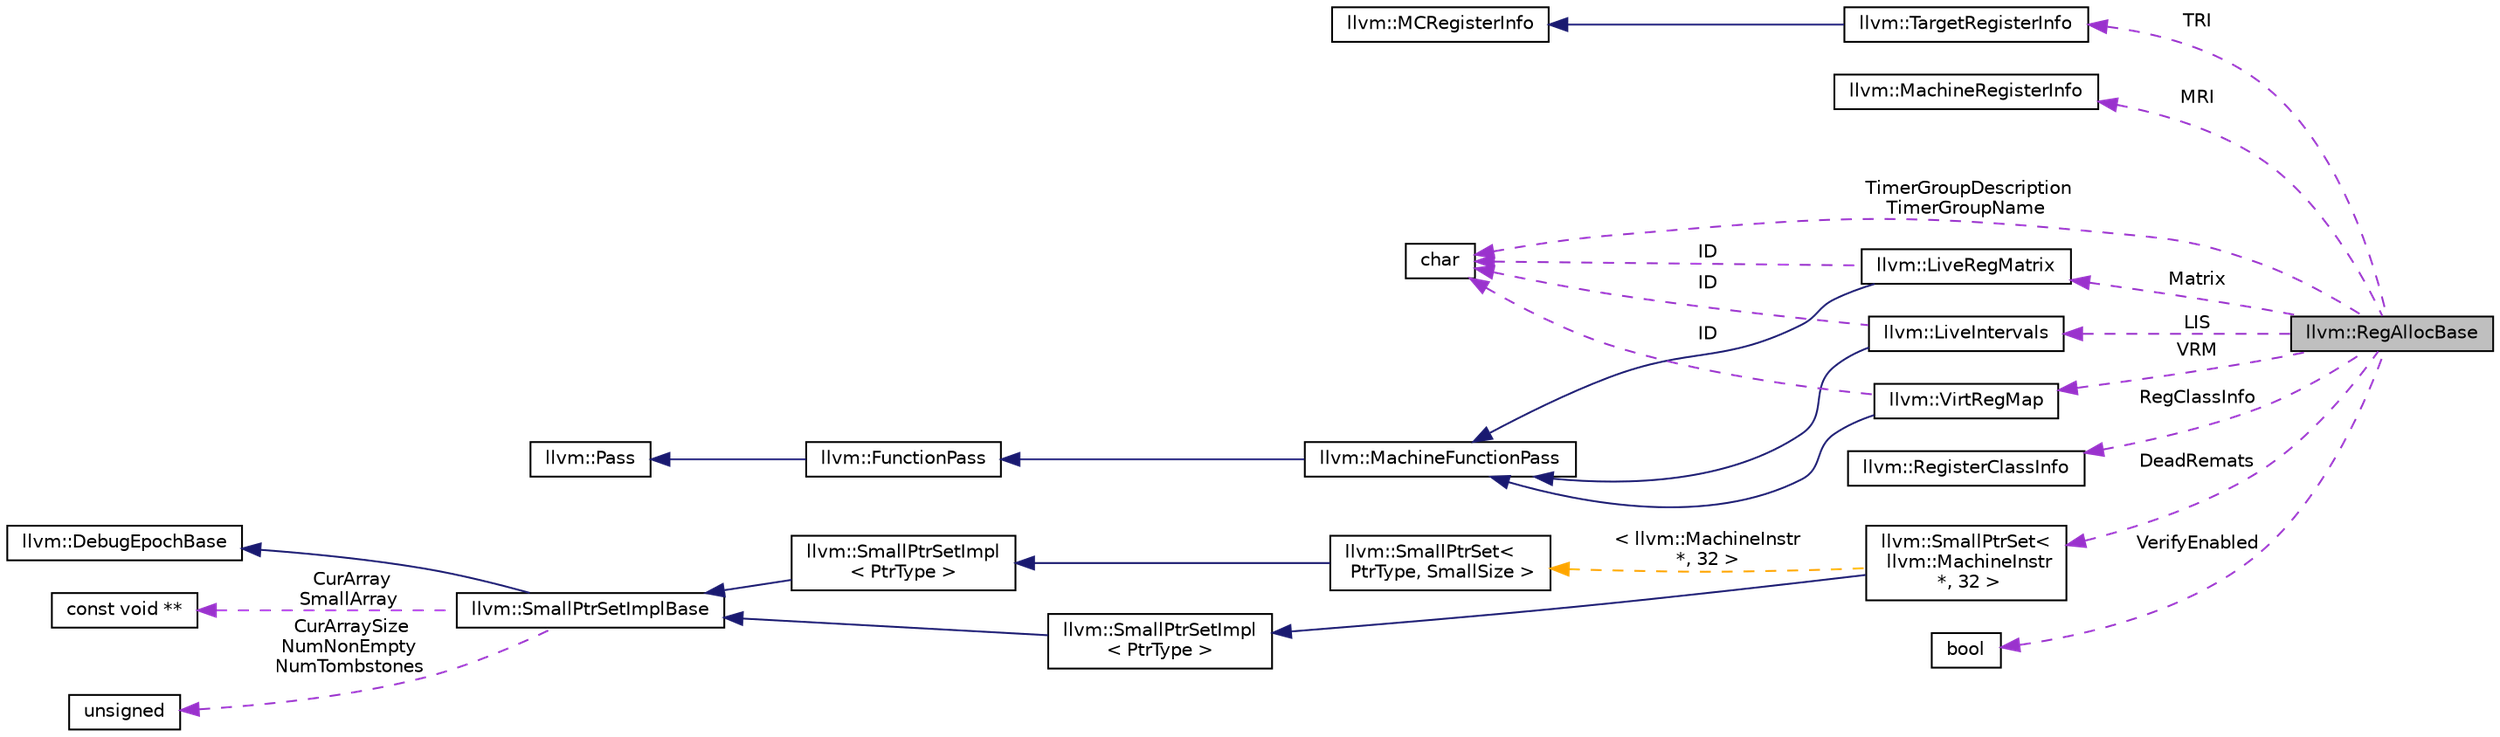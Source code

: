 digraph "llvm::RegAllocBase"
{
 // LATEX_PDF_SIZE
  bgcolor="transparent";
  edge [fontname="Helvetica",fontsize="10",labelfontname="Helvetica",labelfontsize="10"];
  node [fontname="Helvetica",fontsize="10",shape="box"];
  rankdir="LR";
  Node1 [label="llvm::RegAllocBase",height=0.2,width=0.4,color="black", fillcolor="grey75", style="filled", fontcolor="black",tooltip="RegAllocBase provides the register allocation driver and interface that can be extended to add intere..."];
  Node2 -> Node1 [dir="back",color="darkorchid3",fontsize="10",style="dashed",label=" TRI" ,fontname="Helvetica"];
  Node2 [label="llvm::TargetRegisterInfo",height=0.2,width=0.4,color="black",URL="$classllvm_1_1TargetRegisterInfo.html",tooltip="TargetRegisterInfo base class - We assume that the target defines a static array of TargetRegisterDes..."];
  Node3 -> Node2 [dir="back",color="midnightblue",fontsize="10",style="solid",fontname="Helvetica"];
  Node3 [label="llvm::MCRegisterInfo",height=0.2,width=0.4,color="black",URL="$classllvm_1_1MCRegisterInfo.html",tooltip="MCRegisterInfo base class - We assume that the target defines a static array of MCRegisterDesc object..."];
  Node4 -> Node1 [dir="back",color="darkorchid3",fontsize="10",style="dashed",label=" MRI" ,fontname="Helvetica"];
  Node4 [label="llvm::MachineRegisterInfo",height=0.2,width=0.4,color="black",URL="$classllvm_1_1MachineRegisterInfo.html",tooltip="MachineRegisterInfo - Keep track of information for virtual and physical registers,..."];
  Node5 -> Node1 [dir="back",color="darkorchid3",fontsize="10",style="dashed",label=" VRM" ,fontname="Helvetica"];
  Node5 [label="llvm::VirtRegMap",height=0.2,width=0.4,color="black",URL="$classllvm_1_1VirtRegMap.html",tooltip=" "];
  Node6 -> Node5 [dir="back",color="midnightblue",fontsize="10",style="solid",fontname="Helvetica"];
  Node6 [label="llvm::MachineFunctionPass",height=0.2,width=0.4,color="black",URL="$classllvm_1_1MachineFunctionPass.html",tooltip="MachineFunctionPass - This class adapts the FunctionPass interface to allow convenient creation of pa..."];
  Node7 -> Node6 [dir="back",color="midnightblue",fontsize="10",style="solid",fontname="Helvetica"];
  Node7 [label="llvm::FunctionPass",height=0.2,width=0.4,color="black",URL="$classllvm_1_1FunctionPass.html",tooltip="FunctionPass class - This class is used to implement most global optimizations."];
  Node8 -> Node7 [dir="back",color="midnightblue",fontsize="10",style="solid",fontname="Helvetica"];
  Node8 [label="llvm::Pass",height=0.2,width=0.4,color="black",URL="$classllvm_1_1Pass.html",tooltip="Pass interface - Implemented by all 'passes'."];
  Node9 -> Node5 [dir="back",color="darkorchid3",fontsize="10",style="dashed",label=" ID" ,fontname="Helvetica"];
  Node9 [label="char",height=0.2,width=0.4,color="black",URL="$classchar.html",tooltip=" "];
  Node10 -> Node1 [dir="back",color="darkorchid3",fontsize="10",style="dashed",label=" LIS" ,fontname="Helvetica"];
  Node10 [label="llvm::LiveIntervals",height=0.2,width=0.4,color="black",URL="$classllvm_1_1LiveIntervals.html",tooltip=" "];
  Node6 -> Node10 [dir="back",color="midnightblue",fontsize="10",style="solid",fontname="Helvetica"];
  Node9 -> Node10 [dir="back",color="darkorchid3",fontsize="10",style="dashed",label=" ID" ,fontname="Helvetica"];
  Node11 -> Node1 [dir="back",color="darkorchid3",fontsize="10",style="dashed",label=" Matrix" ,fontname="Helvetica"];
  Node11 [label="llvm::LiveRegMatrix",height=0.2,width=0.4,color="black",URL="$classllvm_1_1LiveRegMatrix.html",tooltip=" "];
  Node6 -> Node11 [dir="back",color="midnightblue",fontsize="10",style="solid",fontname="Helvetica"];
  Node9 -> Node11 [dir="back",color="darkorchid3",fontsize="10",style="dashed",label=" ID" ,fontname="Helvetica"];
  Node12 -> Node1 [dir="back",color="darkorchid3",fontsize="10",style="dashed",label=" RegClassInfo" ,fontname="Helvetica"];
  Node12 [label="llvm::RegisterClassInfo",height=0.2,width=0.4,color="black",URL="$classllvm_1_1RegisterClassInfo.html",tooltip=" "];
  Node13 -> Node1 [dir="back",color="darkorchid3",fontsize="10",style="dashed",label=" DeadRemats" ,fontname="Helvetica"];
  Node13 [label="llvm::SmallPtrSet\<\l llvm::MachineInstr\l *, 32 \>",height=0.2,width=0.4,color="black",URL="$classllvm_1_1SmallPtrSet.html",tooltip=" "];
  Node14 -> Node13 [dir="back",color="midnightblue",fontsize="10",style="solid",fontname="Helvetica"];
  Node14 [label="llvm::SmallPtrSetImpl\l\< PtrType \>",height=0.2,width=0.4,color="black",URL="$classllvm_1_1SmallPtrSetImpl.html",tooltip="A templated base class for SmallPtrSet which provides the typesafe interface that is common across al..."];
  Node15 -> Node14 [dir="back",color="midnightblue",fontsize="10",style="solid",fontname="Helvetica"];
  Node15 [label="llvm::SmallPtrSetImplBase",height=0.2,width=0.4,color="black",URL="$classllvm_1_1SmallPtrSetImplBase.html",tooltip="SmallPtrSetImplBase - This is the common code shared among all the SmallPtrSet<>'s,..."];
  Node16 -> Node15 [dir="back",color="midnightblue",fontsize="10",style="solid",fontname="Helvetica"];
  Node16 [label="llvm::DebugEpochBase",height=0.2,width=0.4,color="black",URL="$classllvm_1_1DebugEpochBase.html",tooltip=" "];
  Node17 -> Node15 [dir="back",color="darkorchid3",fontsize="10",style="dashed",label=" CurArray\nSmallArray" ,fontname="Helvetica"];
  Node17 [label="const void **",height=0.2,width=0.4,color="black",tooltip=" "];
  Node18 -> Node15 [dir="back",color="darkorchid3",fontsize="10",style="dashed",label=" CurArraySize\nNumNonEmpty\nNumTombstones" ,fontname="Helvetica"];
  Node18 [label="unsigned",height=0.2,width=0.4,color="black",URL="$classunsigned.html",tooltip=" "];
  Node19 -> Node13 [dir="back",color="orange",fontsize="10",style="dashed",label=" \< llvm::MachineInstr\l *, 32 \>" ,fontname="Helvetica"];
  Node19 [label="llvm::SmallPtrSet\<\l PtrType, SmallSize \>",height=0.2,width=0.4,color="black",URL="$classllvm_1_1SmallPtrSet.html",tooltip="SmallPtrSet - This class implements a set which is optimized for holding SmallSize or less elements."];
  Node20 -> Node19 [dir="back",color="midnightblue",fontsize="10",style="solid",fontname="Helvetica"];
  Node20 [label="llvm::SmallPtrSetImpl\l\< PtrType \>",height=0.2,width=0.4,color="black",URL="$classllvm_1_1SmallPtrSetImpl.html",tooltip="A templated base class for SmallPtrSet which provides the typesafe interface that is common across al..."];
  Node15 -> Node20 [dir="back",color="midnightblue",fontsize="10",style="solid",fontname="Helvetica"];
  Node9 -> Node1 [dir="back",color="darkorchid3",fontsize="10",style="dashed",label=" TimerGroupDescription\nTimerGroupName" ,fontname="Helvetica"];
  Node21 -> Node1 [dir="back",color="darkorchid3",fontsize="10",style="dashed",label=" VerifyEnabled" ,fontname="Helvetica"];
  Node21 [label="bool",height=0.2,width=0.4,color="black",URL="$classbool.html",tooltip=" "];
}
